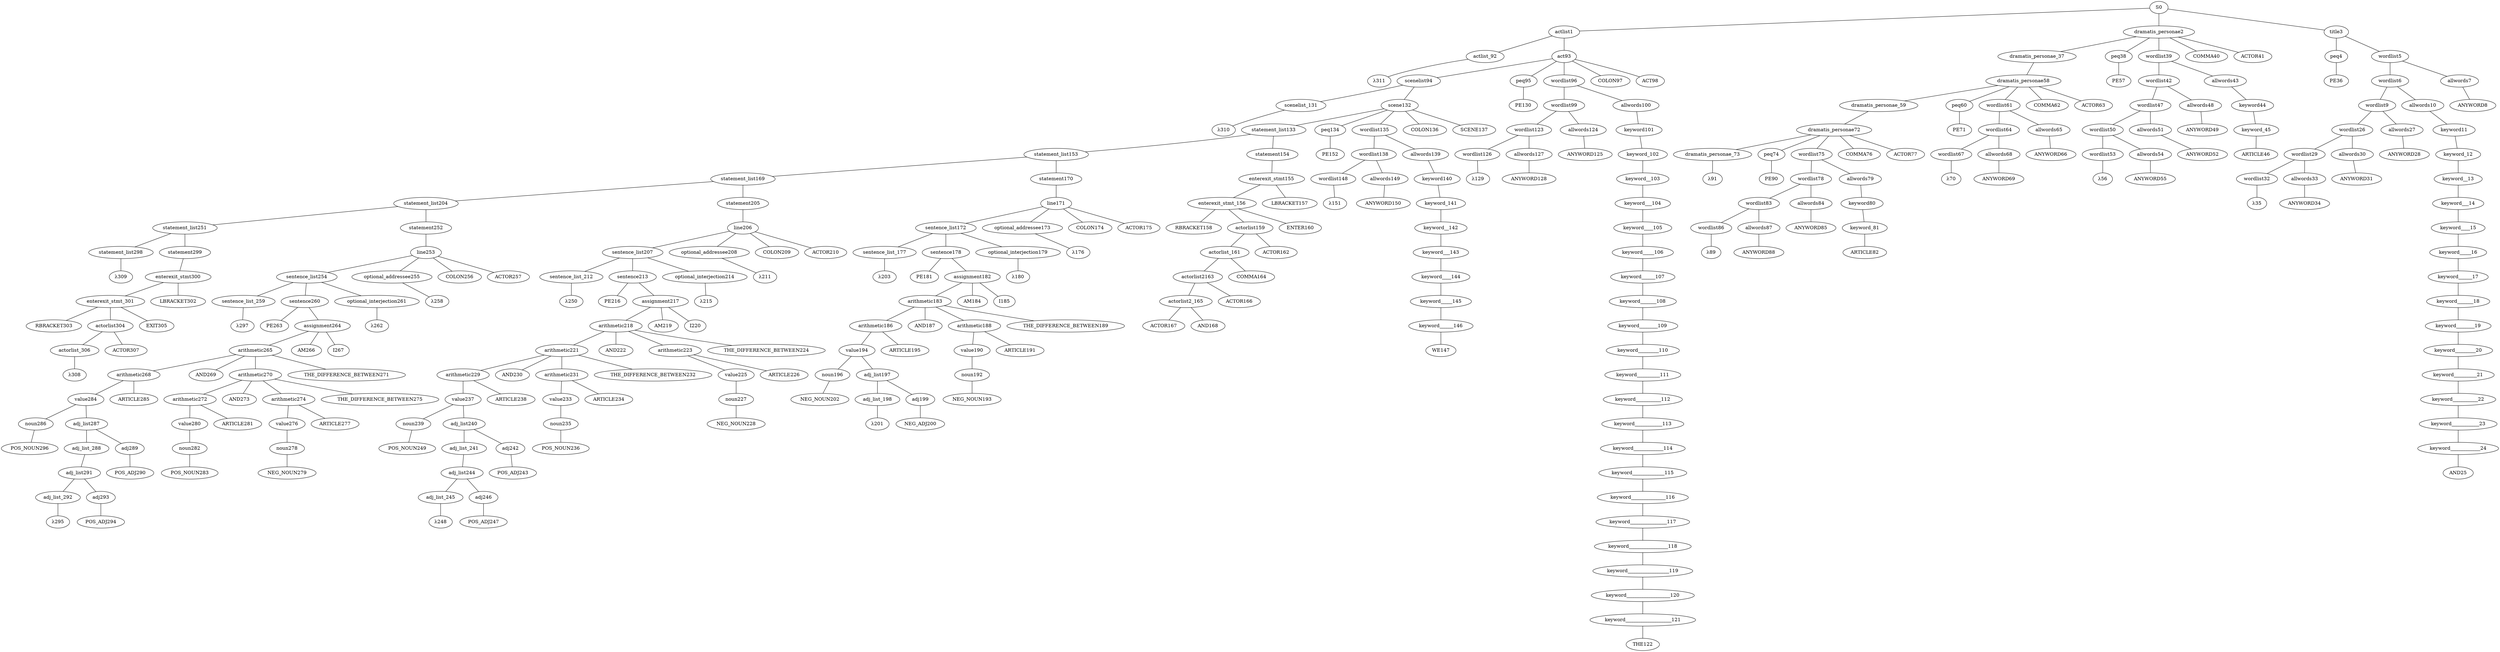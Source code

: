 strict graph {
	S0 -- actlist1
	S0 -- dramatis_personae2
	S0 -- title3

	title3 -- peq4
	title3 -- wordlist5

	wordlist5 -- wordlist6
	wordlist5 -- allwords7

	allwords7 -- ANYWORD8


	wordlist6 -- wordlist9
	wordlist6 -- allwords10

	allwords10 -- keyword11

	keyword11 -- keyword_12

	keyword_12 -- keyword__13

	keyword__13 -- keyword___14

	keyword___14 -- keyword____15

	keyword____15 -- keyword_____16

	keyword_____16 -- keyword______17

	keyword______17 -- keyword_______18

	keyword_______18 -- keyword________19

	keyword________19 -- keyword_________20

	keyword_________20 -- keyword__________21

	keyword__________21 -- keyword___________22

	keyword___________22 -- keyword____________23

	keyword____________23 -- keyword_____________24

	keyword_____________24 -- AND25


	wordlist9 -- wordlist26
	wordlist9 -- allwords27

	allwords27 -- ANYWORD28


	wordlist26 -- wordlist29
	wordlist26 -- allwords30

	allwords30 -- ANYWORD31


	wordlist29 -- wordlist32
	wordlist29 -- allwords33

	allwords33 -- ANYWORD34


	wordlist32 -- λ35

	peq4 -- PE36


	dramatis_personae2 -- dramatis_personae_37
	dramatis_personae2 -- peq38
	dramatis_personae2 -- wordlist39
	dramatis_personae2 -- COMMA40
	dramatis_personae2 -- ACTOR41



	wordlist39 -- wordlist42
	wordlist39 -- allwords43

	allwords43 -- keyword44

	keyword44 -- keyword_45

	keyword_45 -- ARTICLE46


	wordlist42 -- wordlist47
	wordlist42 -- allwords48

	allwords48 -- ANYWORD49


	wordlist47 -- wordlist50
	wordlist47 -- allwords51

	allwords51 -- ANYWORD52


	wordlist50 -- wordlist53
	wordlist50 -- allwords54

	allwords54 -- ANYWORD55


	wordlist53 -- λ56

	peq38 -- PE57


	dramatis_personae_37 -- dramatis_personae58

	dramatis_personae58 -- dramatis_personae_59
	dramatis_personae58 -- peq60
	dramatis_personae58 -- wordlist61
	dramatis_personae58 -- COMMA62
	dramatis_personae58 -- ACTOR63



	wordlist61 -- wordlist64
	wordlist61 -- allwords65

	allwords65 -- ANYWORD66


	wordlist64 -- wordlist67
	wordlist64 -- allwords68

	allwords68 -- ANYWORD69


	wordlist67 -- λ70

	peq60 -- PE71


	dramatis_personae_59 -- dramatis_personae72

	dramatis_personae72 -- dramatis_personae_73
	dramatis_personae72 -- peq74
	dramatis_personae72 -- wordlist75
	dramatis_personae72 -- COMMA76
	dramatis_personae72 -- ACTOR77



	wordlist75 -- wordlist78
	wordlist75 -- allwords79

	allwords79 -- keyword80

	keyword80 -- keyword_81

	keyword_81 -- ARTICLE82


	wordlist78 -- wordlist83
	wordlist78 -- allwords84

	allwords84 -- ANYWORD85


	wordlist83 -- wordlist86
	wordlist83 -- allwords87

	allwords87 -- ANYWORD88


	wordlist86 -- λ89

	peq74 -- PE90


	dramatis_personae_73 -- λ91

	actlist1 -- actlist_92
	actlist1 -- act93

	act93 -- scenelist94
	act93 -- peq95
	act93 -- wordlist96
	act93 -- COLON97
	act93 -- ACT98



	wordlist96 -- wordlist99
	wordlist96 -- allwords100

	allwords100 -- keyword101

	keyword101 -- keyword_102

	keyword_102 -- keyword__103

	keyword__103 -- keyword___104

	keyword___104 -- keyword____105

	keyword____105 -- keyword_____106

	keyword_____106 -- keyword______107

	keyword______107 -- keyword_______108

	keyword_______108 -- keyword________109

	keyword________109 -- keyword_________110

	keyword_________110 -- keyword__________111

	keyword__________111 -- keyword___________112

	keyword___________112 -- keyword____________113

	keyword____________113 -- keyword_____________114

	keyword_____________114 -- keyword______________115

	keyword______________115 -- keyword_______________116

	keyword_______________116 -- keyword________________117

	keyword________________117 -- keyword_________________118

	keyword_________________118 -- keyword__________________119

	keyword__________________119 -- keyword___________________120

	keyword___________________120 -- keyword____________________121

	keyword____________________121 -- THE122


	wordlist99 -- wordlist123
	wordlist99 -- allwords124

	allwords124 -- ANYWORD125


	wordlist123 -- wordlist126
	wordlist123 -- allwords127

	allwords127 -- ANYWORD128


	wordlist126 -- λ129

	peq95 -- PE130


	scenelist94 -- scenelist_131
	scenelist94 -- scene132

	scene132 -- statement_list133
	scene132 -- peq134
	scene132 -- wordlist135
	scene132 -- COLON136
	scene132 -- SCENE137



	wordlist135 -- wordlist138
	wordlist135 -- allwords139

	allwords139 -- keyword140

	keyword140 -- keyword_141

	keyword_141 -- keyword__142

	keyword__142 -- keyword___143

	keyword___143 -- keyword____144

	keyword____144 -- keyword_____145

	keyword_____145 -- keyword______146

	keyword______146 -- WE147


	wordlist138 -- wordlist148
	wordlist138 -- allwords149

	allwords149 -- ANYWORD150


	wordlist148 -- λ151

	peq134 -- PE152


	statement_list133 -- statement_list153
	statement_list133 -- statement154

	statement154 -- enterexit_stmt155

	enterexit_stmt155 -- enterexit_stmt_156
	enterexit_stmt155 -- LBRACKET157


	enterexit_stmt_156 -- RBRACKET158
	enterexit_stmt_156 -- actorlist159
	enterexit_stmt_156 -- ENTER160


	actorlist159 -- actorlist_161
	actorlist159 -- ACTOR162


	actorlist_161 -- actorlist2163
	actorlist_161 -- COMMA164


	actorlist2163 -- actorlist2_165
	actorlist2163 -- ACTOR166


	actorlist2_165 -- ACTOR167
	actorlist2_165 -- AND168




	statement_list153 -- statement_list169
	statement_list153 -- statement170

	statement170 -- line171

	line171 -- sentence_list172
	line171 -- optional_addressee173
	line171 -- COLON174
	line171 -- ACTOR175



	optional_addressee173 -- λ176

	sentence_list172 -- sentence_list_177
	sentence_list172 -- sentence178
	sentence_list172 -- optional_interjection179

	optional_interjection179 -- λ180

	sentence178 -- PE181
	sentence178 -- assignment182

	assignment182 -- arithmetic183
	assignment182 -- AM184
	assignment182 -- I185



	arithmetic183 -- arithmetic186
	arithmetic183 -- AND187
	arithmetic183 -- arithmetic188
	arithmetic183 -- THE_DIFFERENCE_BETWEEN189


	arithmetic188 -- value190
	arithmetic188 -- ARTICLE191


	value190 -- noun192

	noun192 -- NEG_NOUN193



	arithmetic186 -- value194
	arithmetic186 -- ARTICLE195


	value194 -- noun196
	value194 -- adj_list197

	adj_list197 -- adj_list_198
	adj_list197 -- adj199

	adj199 -- NEG_ADJ200


	adj_list_198 -- λ201

	noun196 -- NEG_NOUN202



	sentence_list_177 -- λ203

	statement_list169 -- statement_list204
	statement_list169 -- statement205

	statement205 -- line206

	line206 -- sentence_list207
	line206 -- optional_addressee208
	line206 -- COLON209
	line206 -- ACTOR210



	optional_addressee208 -- λ211

	sentence_list207 -- sentence_list_212
	sentence_list207 -- sentence213
	sentence_list207 -- optional_interjection214

	optional_interjection214 -- λ215

	sentence213 -- PE216
	sentence213 -- assignment217

	assignment217 -- arithmetic218
	assignment217 -- AM219
	assignment217 -- I220



	arithmetic218 -- arithmetic221
	arithmetic218 -- AND222
	arithmetic218 -- arithmetic223
	arithmetic218 -- THE_DIFFERENCE_BETWEEN224


	arithmetic223 -- value225
	arithmetic223 -- ARTICLE226


	value225 -- noun227

	noun227 -- NEG_NOUN228



	arithmetic221 -- arithmetic229
	arithmetic221 -- AND230
	arithmetic221 -- arithmetic231
	arithmetic221 -- THE_DIFFERENCE_BETWEEN232


	arithmetic231 -- value233
	arithmetic231 -- ARTICLE234


	value233 -- noun235

	noun235 -- POS_NOUN236



	arithmetic229 -- value237
	arithmetic229 -- ARTICLE238


	value237 -- noun239
	value237 -- adj_list240

	adj_list240 -- adj_list_241
	adj_list240 -- adj242

	adj242 -- POS_ADJ243


	adj_list_241 -- adj_list244

	adj_list244 -- adj_list_245
	adj_list244 -- adj246

	adj246 -- POS_ADJ247


	adj_list_245 -- λ248

	noun239 -- POS_NOUN249



	sentence_list_212 -- λ250

	statement_list204 -- statement_list251
	statement_list204 -- statement252

	statement252 -- line253

	line253 -- sentence_list254
	line253 -- optional_addressee255
	line253 -- COLON256
	line253 -- ACTOR257



	optional_addressee255 -- λ258

	sentence_list254 -- sentence_list_259
	sentence_list254 -- sentence260
	sentence_list254 -- optional_interjection261

	optional_interjection261 -- λ262

	sentence260 -- PE263
	sentence260 -- assignment264

	assignment264 -- arithmetic265
	assignment264 -- AM266
	assignment264 -- I267



	arithmetic265 -- arithmetic268
	arithmetic265 -- AND269
	arithmetic265 -- arithmetic270
	arithmetic265 -- THE_DIFFERENCE_BETWEEN271


	arithmetic270 -- arithmetic272
	arithmetic270 -- AND273
	arithmetic270 -- arithmetic274
	arithmetic270 -- THE_DIFFERENCE_BETWEEN275


	arithmetic274 -- value276
	arithmetic274 -- ARTICLE277


	value276 -- noun278

	noun278 -- NEG_NOUN279



	arithmetic272 -- value280
	arithmetic272 -- ARTICLE281


	value280 -- noun282

	noun282 -- POS_NOUN283



	arithmetic268 -- value284
	arithmetic268 -- ARTICLE285


	value284 -- noun286
	value284 -- adj_list287

	adj_list287 -- adj_list_288
	adj_list287 -- adj289

	adj289 -- POS_ADJ290


	adj_list_288 -- adj_list291

	adj_list291 -- adj_list_292
	adj_list291 -- adj293

	adj293 -- POS_ADJ294


	adj_list_292 -- λ295

	noun286 -- POS_NOUN296



	sentence_list_259 -- λ297

	statement_list251 -- statement_list298
	statement_list251 -- statement299

	statement299 -- enterexit_stmt300

	enterexit_stmt300 -- enterexit_stmt_301
	enterexit_stmt300 -- LBRACKET302


	enterexit_stmt_301 -- RBRACKET303
	enterexit_stmt_301 -- actorlist304
	enterexit_stmt_301 -- EXIT305


	actorlist304 -- actorlist_306
	actorlist304 -- ACTOR307


	actorlist_306 -- λ308


	statement_list298 -- λ309

	scenelist_131 -- λ310

	actlist_92 -- λ311


}